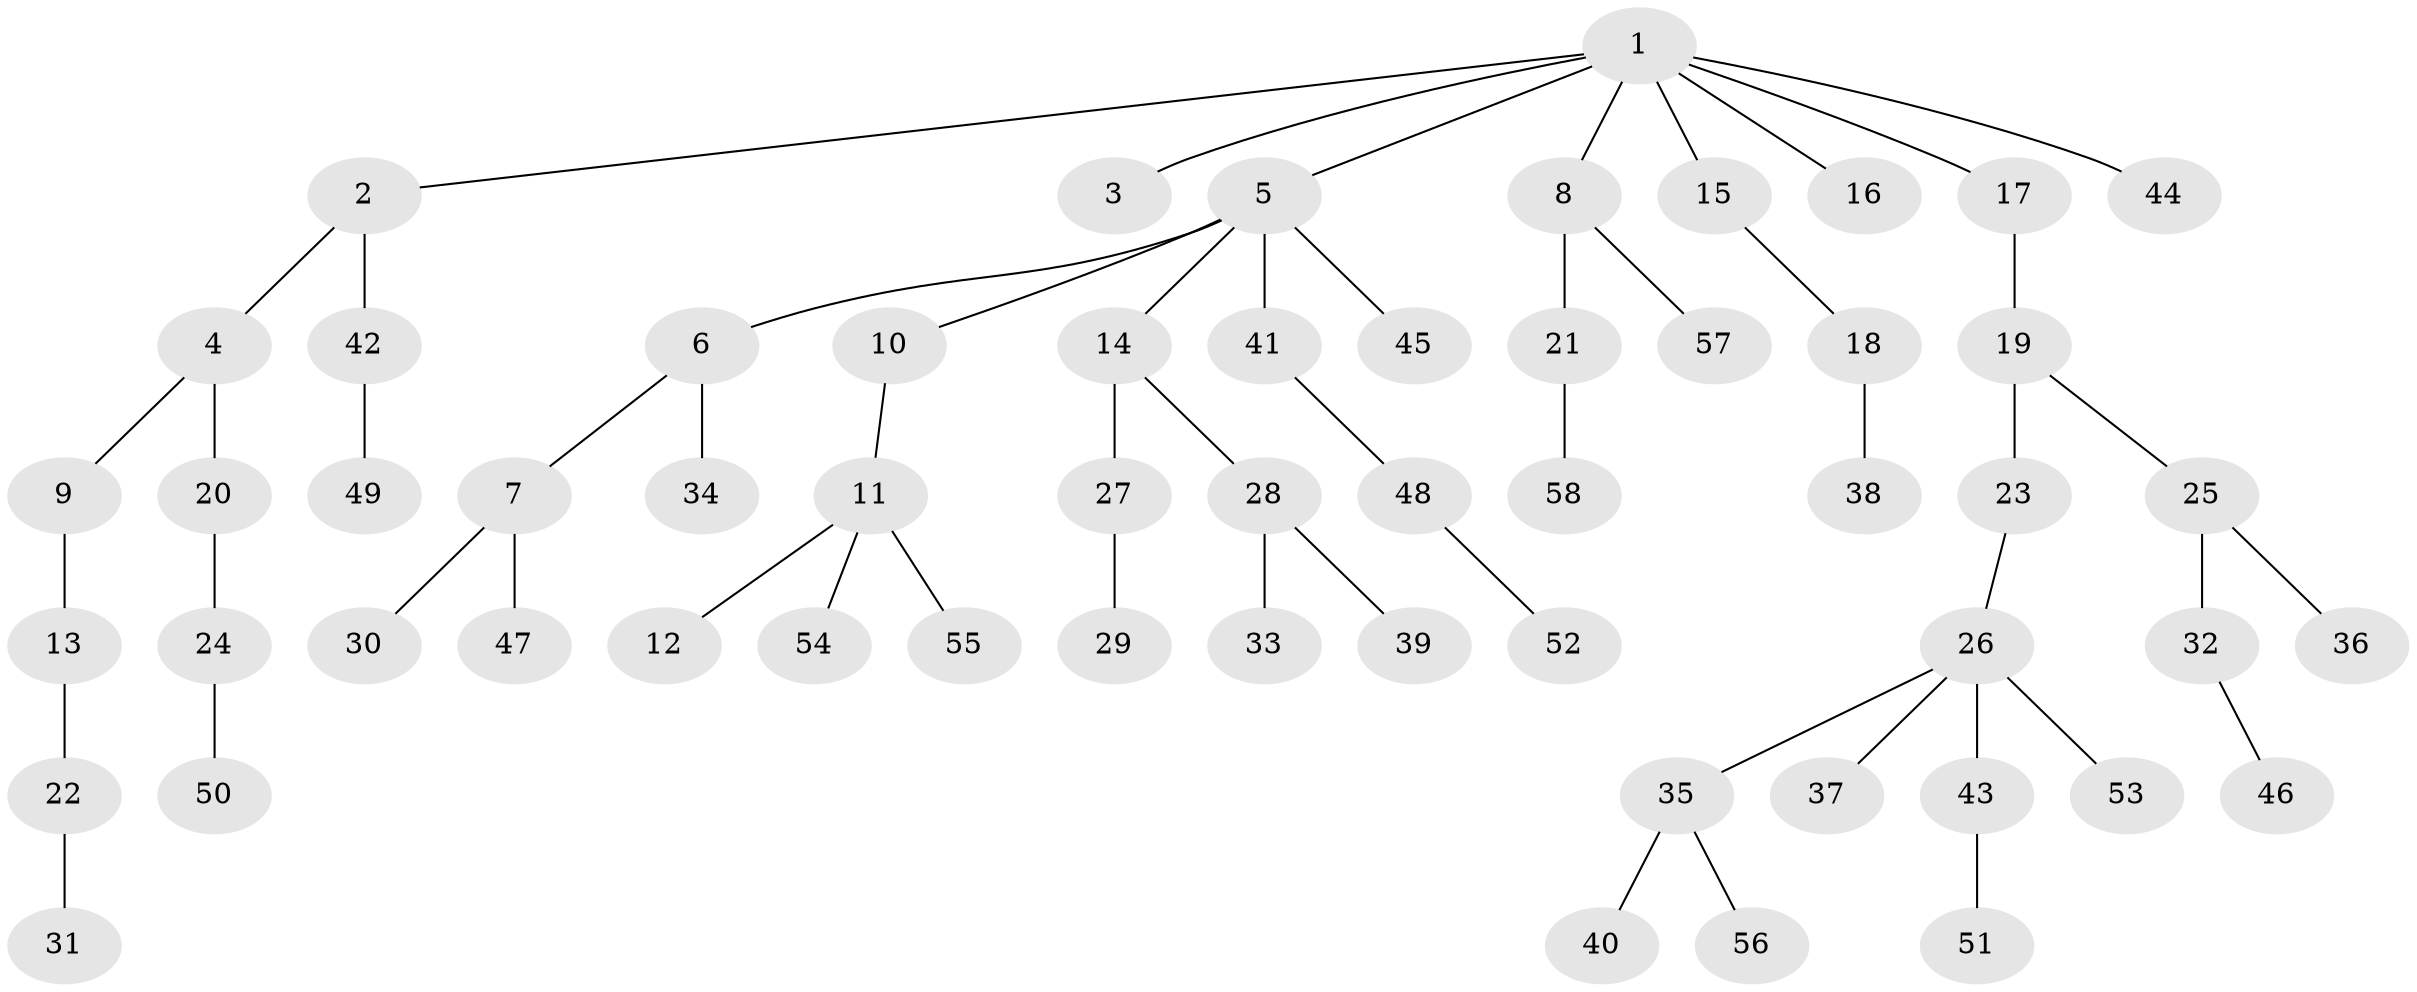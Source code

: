 // Generated by graph-tools (version 1.1) at 2025/50/03/09/25 03:50:26]
// undirected, 58 vertices, 57 edges
graph export_dot {
graph [start="1"]
  node [color=gray90,style=filled];
  1;
  2;
  3;
  4;
  5;
  6;
  7;
  8;
  9;
  10;
  11;
  12;
  13;
  14;
  15;
  16;
  17;
  18;
  19;
  20;
  21;
  22;
  23;
  24;
  25;
  26;
  27;
  28;
  29;
  30;
  31;
  32;
  33;
  34;
  35;
  36;
  37;
  38;
  39;
  40;
  41;
  42;
  43;
  44;
  45;
  46;
  47;
  48;
  49;
  50;
  51;
  52;
  53;
  54;
  55;
  56;
  57;
  58;
  1 -- 2;
  1 -- 3;
  1 -- 5;
  1 -- 8;
  1 -- 15;
  1 -- 16;
  1 -- 17;
  1 -- 44;
  2 -- 4;
  2 -- 42;
  4 -- 9;
  4 -- 20;
  5 -- 6;
  5 -- 10;
  5 -- 14;
  5 -- 41;
  5 -- 45;
  6 -- 7;
  6 -- 34;
  7 -- 30;
  7 -- 47;
  8 -- 21;
  8 -- 57;
  9 -- 13;
  10 -- 11;
  11 -- 12;
  11 -- 54;
  11 -- 55;
  13 -- 22;
  14 -- 27;
  14 -- 28;
  15 -- 18;
  17 -- 19;
  18 -- 38;
  19 -- 23;
  19 -- 25;
  20 -- 24;
  21 -- 58;
  22 -- 31;
  23 -- 26;
  24 -- 50;
  25 -- 32;
  25 -- 36;
  26 -- 35;
  26 -- 37;
  26 -- 43;
  26 -- 53;
  27 -- 29;
  28 -- 33;
  28 -- 39;
  32 -- 46;
  35 -- 40;
  35 -- 56;
  41 -- 48;
  42 -- 49;
  43 -- 51;
  48 -- 52;
}
